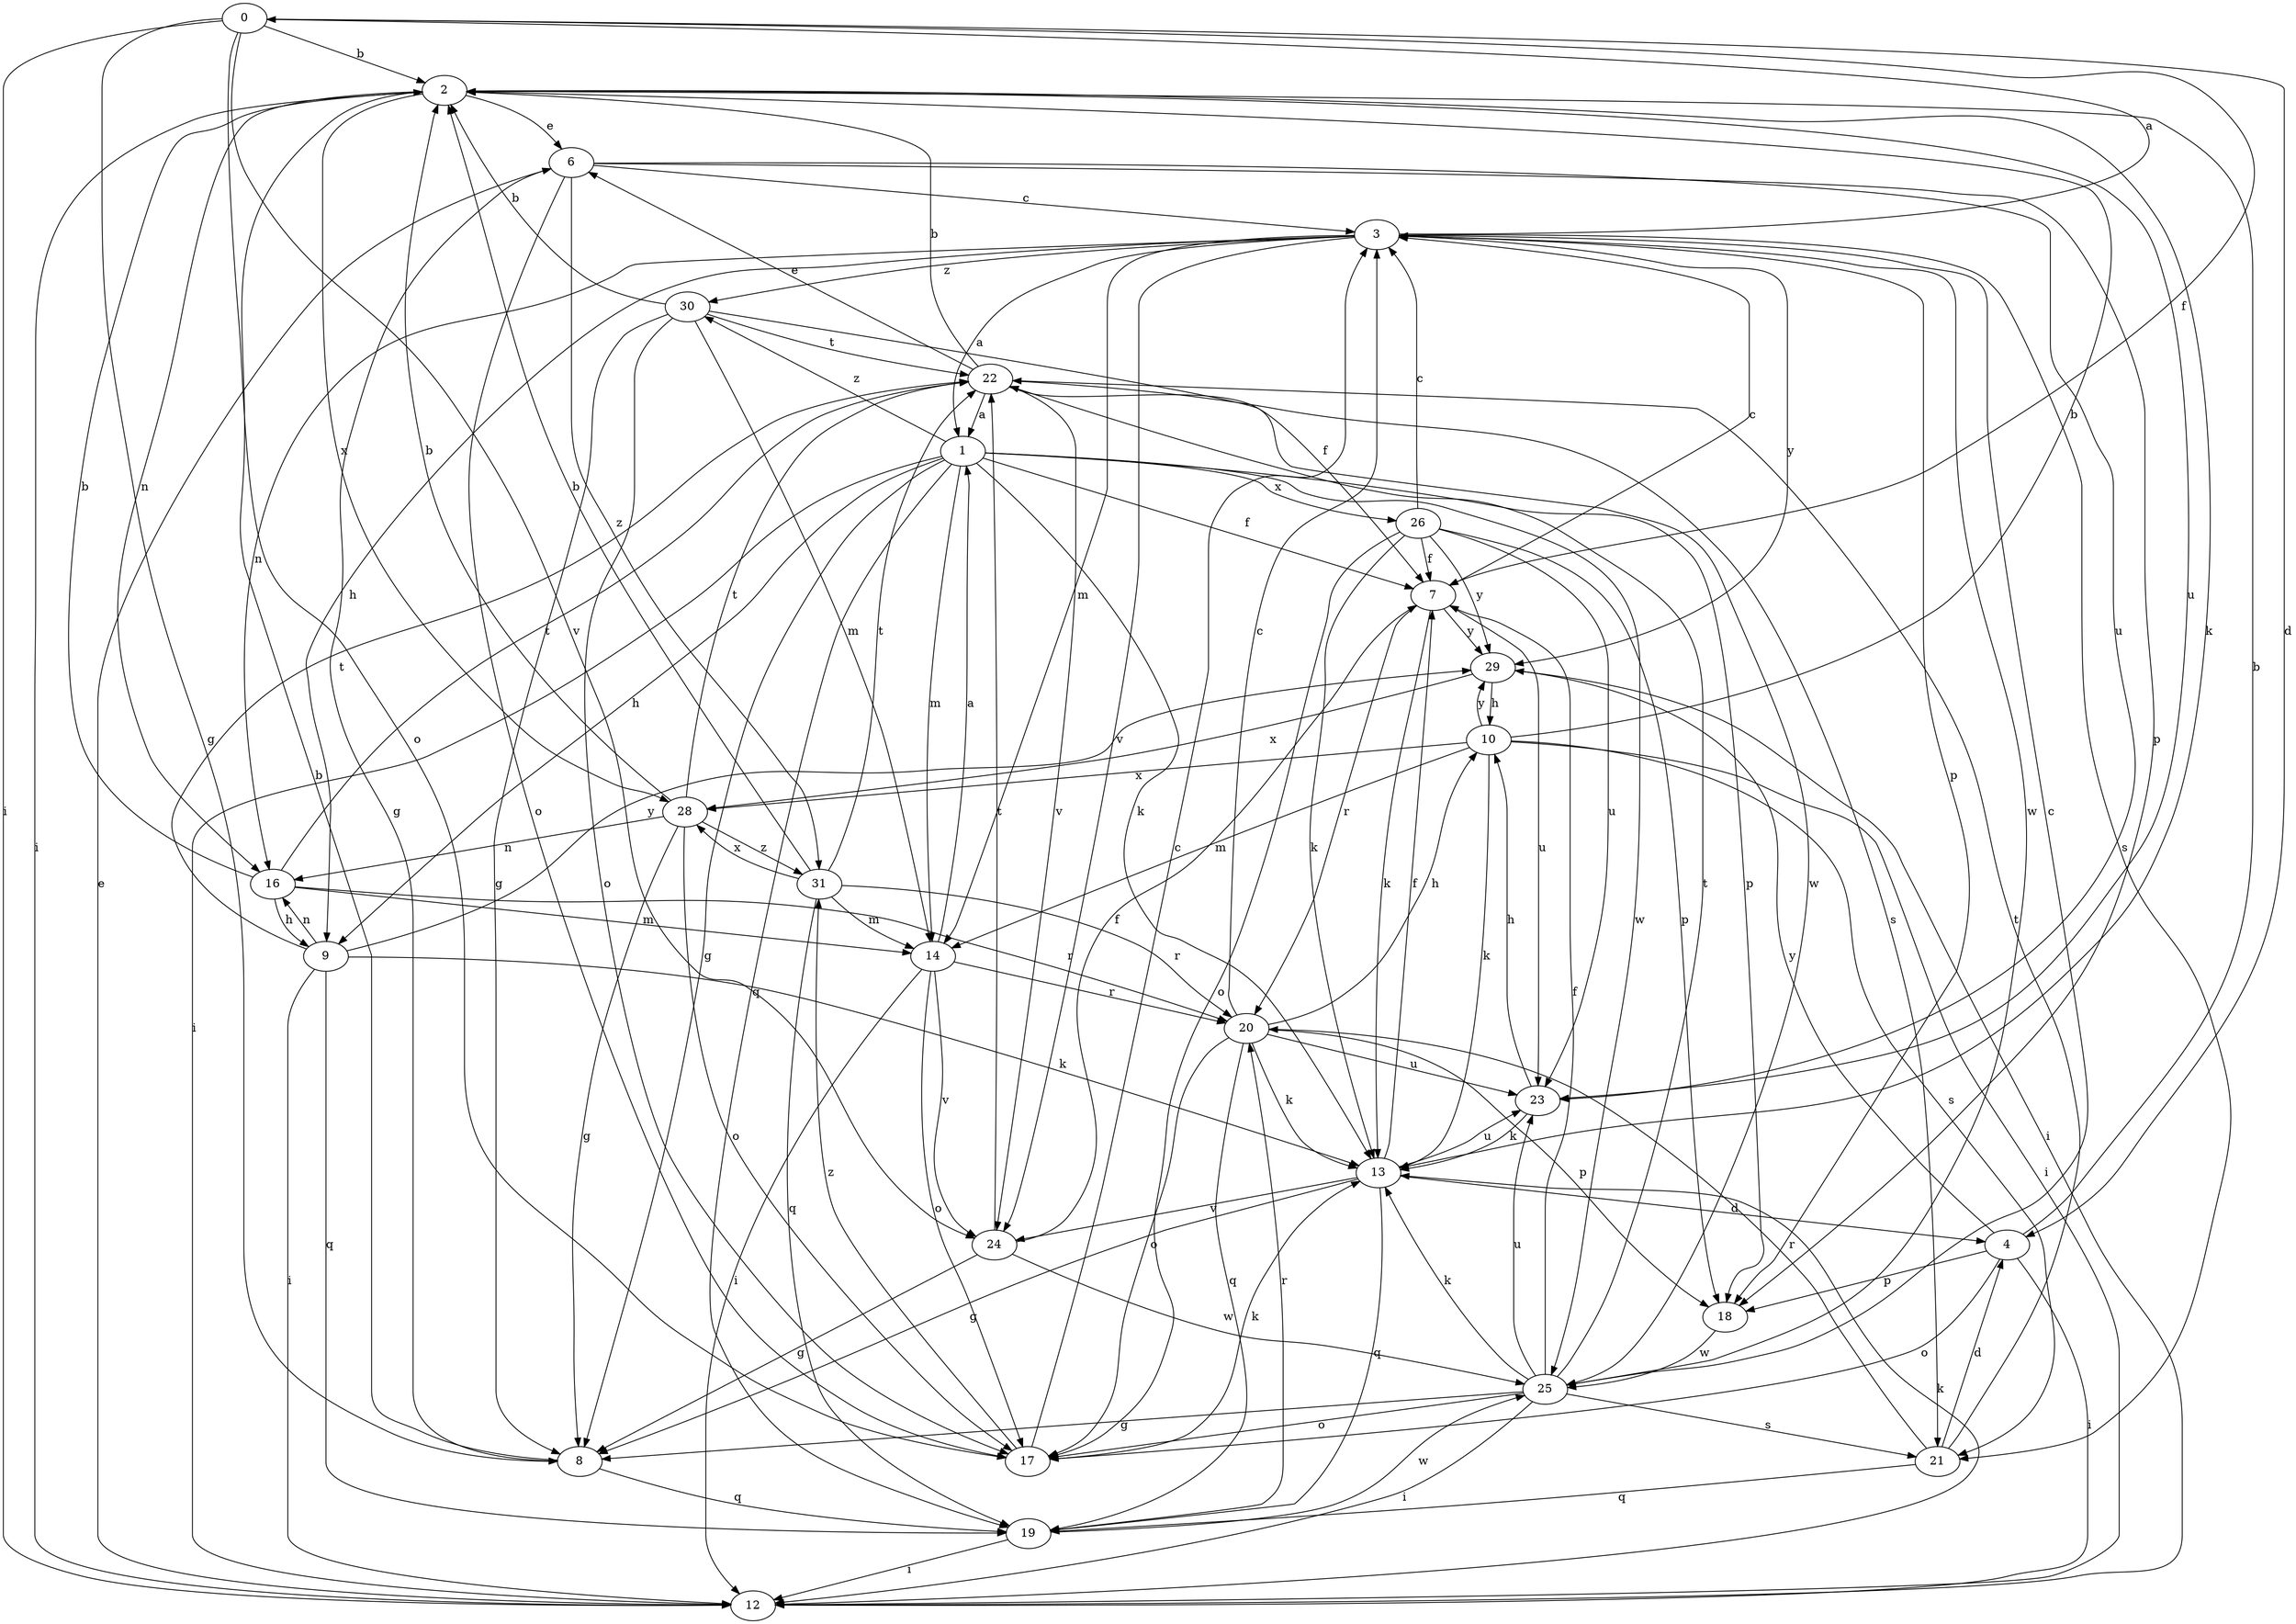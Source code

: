 strict digraph  {
0;
1;
2;
3;
4;
6;
7;
8;
9;
10;
12;
13;
14;
16;
17;
18;
19;
20;
21;
22;
23;
24;
25;
26;
28;
29;
30;
31;
0 -> 2  [label=b];
0 -> 4  [label=d];
0 -> 7  [label=f];
0 -> 8  [label=g];
0 -> 12  [label=i];
0 -> 17  [label=o];
0 -> 24  [label=v];
1 -> 7  [label=f];
1 -> 8  [label=g];
1 -> 9  [label=h];
1 -> 12  [label=i];
1 -> 13  [label=k];
1 -> 14  [label=m];
1 -> 18  [label=p];
1 -> 19  [label=q];
1 -> 25  [label=w];
1 -> 26  [label=x];
1 -> 30  [label=z];
2 -> 6  [label=e];
2 -> 12  [label=i];
2 -> 13  [label=k];
2 -> 16  [label=n];
2 -> 23  [label=u];
2 -> 28  [label=x];
3 -> 0  [label=a];
3 -> 1  [label=a];
3 -> 9  [label=h];
3 -> 14  [label=m];
3 -> 16  [label=n];
3 -> 18  [label=p];
3 -> 21  [label=s];
3 -> 24  [label=v];
3 -> 25  [label=w];
3 -> 29  [label=y];
3 -> 30  [label=z];
4 -> 2  [label=b];
4 -> 12  [label=i];
4 -> 17  [label=o];
4 -> 18  [label=p];
4 -> 29  [label=y];
6 -> 3  [label=c];
6 -> 8  [label=g];
6 -> 17  [label=o];
6 -> 18  [label=p];
6 -> 23  [label=u];
6 -> 31  [label=z];
7 -> 3  [label=c];
7 -> 13  [label=k];
7 -> 20  [label=r];
7 -> 23  [label=u];
7 -> 29  [label=y];
8 -> 2  [label=b];
8 -> 19  [label=q];
9 -> 12  [label=i];
9 -> 13  [label=k];
9 -> 16  [label=n];
9 -> 19  [label=q];
9 -> 22  [label=t];
9 -> 29  [label=y];
10 -> 2  [label=b];
10 -> 12  [label=i];
10 -> 13  [label=k];
10 -> 14  [label=m];
10 -> 21  [label=s];
10 -> 28  [label=x];
10 -> 29  [label=y];
12 -> 6  [label=e];
12 -> 13  [label=k];
13 -> 4  [label=d];
13 -> 7  [label=f];
13 -> 8  [label=g];
13 -> 19  [label=q];
13 -> 23  [label=u];
13 -> 24  [label=v];
14 -> 1  [label=a];
14 -> 12  [label=i];
14 -> 17  [label=o];
14 -> 20  [label=r];
14 -> 24  [label=v];
16 -> 2  [label=b];
16 -> 9  [label=h];
16 -> 14  [label=m];
16 -> 20  [label=r];
16 -> 22  [label=t];
17 -> 3  [label=c];
17 -> 13  [label=k];
17 -> 31  [label=z];
18 -> 25  [label=w];
19 -> 12  [label=i];
19 -> 20  [label=r];
19 -> 25  [label=w];
20 -> 3  [label=c];
20 -> 10  [label=h];
20 -> 13  [label=k];
20 -> 17  [label=o];
20 -> 18  [label=p];
20 -> 19  [label=q];
20 -> 23  [label=u];
21 -> 4  [label=d];
21 -> 19  [label=q];
21 -> 20  [label=r];
21 -> 22  [label=t];
22 -> 1  [label=a];
22 -> 2  [label=b];
22 -> 6  [label=e];
22 -> 21  [label=s];
22 -> 24  [label=v];
22 -> 25  [label=w];
23 -> 10  [label=h];
23 -> 13  [label=k];
24 -> 7  [label=f];
24 -> 8  [label=g];
24 -> 22  [label=t];
24 -> 25  [label=w];
25 -> 3  [label=c];
25 -> 7  [label=f];
25 -> 8  [label=g];
25 -> 12  [label=i];
25 -> 13  [label=k];
25 -> 17  [label=o];
25 -> 21  [label=s];
25 -> 22  [label=t];
25 -> 23  [label=u];
26 -> 3  [label=c];
26 -> 7  [label=f];
26 -> 13  [label=k];
26 -> 17  [label=o];
26 -> 18  [label=p];
26 -> 23  [label=u];
26 -> 29  [label=y];
28 -> 2  [label=b];
28 -> 8  [label=g];
28 -> 16  [label=n];
28 -> 17  [label=o];
28 -> 22  [label=t];
28 -> 31  [label=z];
29 -> 10  [label=h];
29 -> 12  [label=i];
29 -> 28  [label=x];
30 -> 2  [label=b];
30 -> 7  [label=f];
30 -> 8  [label=g];
30 -> 14  [label=m];
30 -> 17  [label=o];
30 -> 22  [label=t];
31 -> 2  [label=b];
31 -> 14  [label=m];
31 -> 19  [label=q];
31 -> 20  [label=r];
31 -> 22  [label=t];
31 -> 28  [label=x];
}
